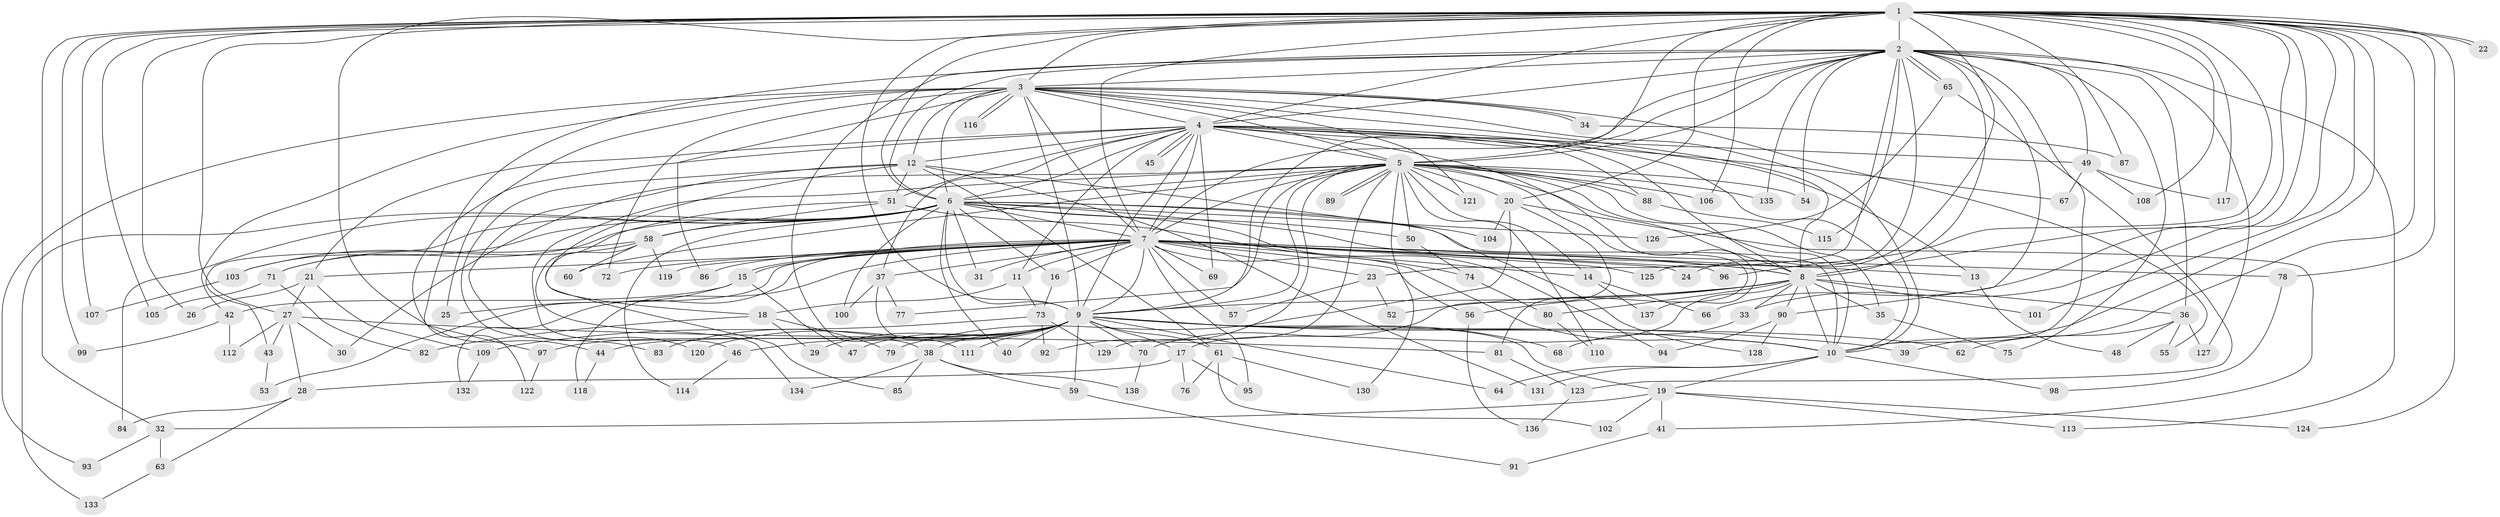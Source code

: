 // coarse degree distribution, {34: 0.009009009009009009, 22: 0.009009009009009009, 19: 0.009009009009009009, 24: 0.009009009009009009, 27: 0.009009009009009009, 23: 0.009009009009009009, 32: 0.009009009009009009, 18: 0.009009009009009009, 29: 0.009009009009009009, 13: 0.009009009009009009, 7: 0.036036036036036036, 9: 0.018018018018018018, 3: 0.15315315315315314, 4: 0.04504504504504504, 6: 0.018018018018018018, 2: 0.5855855855855856, 5: 0.05405405405405406}
// Generated by graph-tools (version 1.1) at 2025/51/02/27/25 19:51:47]
// undirected, 138 vertices, 301 edges
graph export_dot {
graph [start="1"]
  node [color=gray90,style=filled];
  1;
  2;
  3;
  4;
  5;
  6;
  7;
  8;
  9;
  10;
  11;
  12;
  13;
  14;
  15;
  16;
  17;
  18;
  19;
  20;
  21;
  22;
  23;
  24;
  25;
  26;
  27;
  28;
  29;
  30;
  31;
  32;
  33;
  34;
  35;
  36;
  37;
  38;
  39;
  40;
  41;
  42;
  43;
  44;
  45;
  46;
  47;
  48;
  49;
  50;
  51;
  52;
  53;
  54;
  55;
  56;
  57;
  58;
  59;
  60;
  61;
  62;
  63;
  64;
  65;
  66;
  67;
  68;
  69;
  70;
  71;
  72;
  73;
  74;
  75;
  76;
  77;
  78;
  79;
  80;
  81;
  82;
  83;
  84;
  85;
  86;
  87;
  88;
  89;
  90;
  91;
  92;
  93;
  94;
  95;
  96;
  97;
  98;
  99;
  100;
  101;
  102;
  103;
  104;
  105;
  106;
  107;
  108;
  109;
  110;
  111;
  112;
  113;
  114;
  115;
  116;
  117;
  118;
  119;
  120;
  121;
  122;
  123;
  124;
  125;
  126;
  127;
  128;
  129;
  130;
  131;
  132;
  133;
  134;
  135;
  136;
  137;
  138;
  1 -- 2;
  1 -- 3;
  1 -- 4;
  1 -- 5;
  1 -- 6;
  1 -- 7;
  1 -- 8;
  1 -- 9;
  1 -- 10;
  1 -- 20;
  1 -- 22;
  1 -- 22;
  1 -- 24;
  1 -- 26;
  1 -- 27;
  1 -- 32;
  1 -- 33;
  1 -- 39;
  1 -- 44;
  1 -- 66;
  1 -- 78;
  1 -- 87;
  1 -- 96;
  1 -- 99;
  1 -- 101;
  1 -- 105;
  1 -- 106;
  1 -- 107;
  1 -- 108;
  1 -- 117;
  1 -- 124;
  2 -- 3;
  2 -- 4;
  2 -- 5;
  2 -- 6;
  2 -- 7;
  2 -- 8;
  2 -- 9;
  2 -- 10;
  2 -- 23;
  2 -- 36;
  2 -- 38;
  2 -- 49;
  2 -- 54;
  2 -- 65;
  2 -- 65;
  2 -- 75;
  2 -- 90;
  2 -- 97;
  2 -- 113;
  2 -- 115;
  2 -- 125;
  2 -- 127;
  2 -- 135;
  3 -- 4;
  3 -- 5;
  3 -- 6;
  3 -- 7;
  3 -- 8;
  3 -- 9;
  3 -- 10;
  3 -- 12;
  3 -- 25;
  3 -- 34;
  3 -- 34;
  3 -- 42;
  3 -- 55;
  3 -- 72;
  3 -- 86;
  3 -- 93;
  3 -- 116;
  3 -- 116;
  3 -- 121;
  4 -- 5;
  4 -- 6;
  4 -- 7;
  4 -- 8;
  4 -- 9;
  4 -- 10;
  4 -- 11;
  4 -- 12;
  4 -- 13;
  4 -- 21;
  4 -- 37;
  4 -- 45;
  4 -- 45;
  4 -- 49;
  4 -- 51;
  4 -- 67;
  4 -- 69;
  4 -- 88;
  4 -- 122;
  4 -- 137;
  5 -- 6;
  5 -- 7;
  5 -- 8;
  5 -- 9;
  5 -- 10;
  5 -- 14;
  5 -- 20;
  5 -- 30;
  5 -- 35;
  5 -- 46;
  5 -- 50;
  5 -- 54;
  5 -- 60;
  5 -- 77;
  5 -- 81;
  5 -- 88;
  5 -- 89;
  5 -- 89;
  5 -- 92;
  5 -- 106;
  5 -- 110;
  5 -- 121;
  5 -- 129;
  5 -- 130;
  5 -- 135;
  6 -- 7;
  6 -- 8;
  6 -- 9;
  6 -- 10;
  6 -- 16;
  6 -- 31;
  6 -- 40;
  6 -- 43;
  6 -- 50;
  6 -- 58;
  6 -- 71;
  6 -- 84;
  6 -- 94;
  6 -- 100;
  6 -- 103;
  6 -- 104;
  6 -- 114;
  6 -- 126;
  6 -- 133;
  7 -- 8;
  7 -- 9;
  7 -- 10;
  7 -- 11;
  7 -- 13;
  7 -- 14;
  7 -- 15;
  7 -- 15;
  7 -- 16;
  7 -- 21;
  7 -- 23;
  7 -- 24;
  7 -- 31;
  7 -- 37;
  7 -- 53;
  7 -- 56;
  7 -- 57;
  7 -- 69;
  7 -- 72;
  7 -- 78;
  7 -- 86;
  7 -- 95;
  7 -- 96;
  7 -- 118;
  7 -- 119;
  7 -- 125;
  7 -- 132;
  8 -- 9;
  8 -- 10;
  8 -- 17;
  8 -- 33;
  8 -- 35;
  8 -- 36;
  8 -- 52;
  8 -- 56;
  8 -- 80;
  8 -- 90;
  8 -- 101;
  9 -- 10;
  9 -- 17;
  9 -- 19;
  9 -- 29;
  9 -- 38;
  9 -- 39;
  9 -- 40;
  9 -- 44;
  9 -- 46;
  9 -- 47;
  9 -- 59;
  9 -- 61;
  9 -- 62;
  9 -- 64;
  9 -- 68;
  9 -- 70;
  9 -- 83;
  9 -- 97;
  9 -- 111;
  9 -- 120;
  10 -- 19;
  10 -- 64;
  10 -- 98;
  10 -- 131;
  11 -- 18;
  11 -- 73;
  12 -- 18;
  12 -- 51;
  12 -- 61;
  12 -- 83;
  12 -- 120;
  12 -- 128;
  12 -- 131;
  13 -- 48;
  14 -- 66;
  14 -- 137;
  15 -- 25;
  15 -- 42;
  15 -- 47;
  16 -- 73;
  17 -- 28;
  17 -- 76;
  17 -- 95;
  18 -- 29;
  18 -- 79;
  18 -- 82;
  19 -- 32;
  19 -- 41;
  19 -- 102;
  19 -- 113;
  19 -- 124;
  20 -- 41;
  20 -- 70;
  20 -- 79;
  20 -- 104;
  21 -- 26;
  21 -- 27;
  21 -- 109;
  23 -- 52;
  23 -- 57;
  27 -- 28;
  27 -- 30;
  27 -- 43;
  27 -- 81;
  27 -- 112;
  28 -- 63;
  28 -- 84;
  32 -- 63;
  32 -- 93;
  33 -- 68;
  34 -- 87;
  35 -- 75;
  36 -- 48;
  36 -- 55;
  36 -- 62;
  36 -- 127;
  37 -- 77;
  37 -- 100;
  37 -- 111;
  38 -- 59;
  38 -- 85;
  38 -- 134;
  38 -- 138;
  41 -- 91;
  42 -- 99;
  42 -- 112;
  43 -- 53;
  44 -- 118;
  46 -- 114;
  49 -- 67;
  49 -- 108;
  49 -- 117;
  50 -- 74;
  51 -- 58;
  51 -- 74;
  51 -- 134;
  56 -- 136;
  58 -- 60;
  58 -- 71;
  58 -- 85;
  58 -- 103;
  58 -- 119;
  59 -- 91;
  61 -- 76;
  61 -- 102;
  61 -- 130;
  63 -- 133;
  65 -- 123;
  65 -- 126;
  70 -- 138;
  71 -- 82;
  71 -- 105;
  73 -- 92;
  73 -- 109;
  73 -- 129;
  74 -- 80;
  78 -- 98;
  80 -- 110;
  81 -- 123;
  88 -- 115;
  90 -- 94;
  90 -- 128;
  97 -- 122;
  103 -- 107;
  109 -- 132;
  123 -- 136;
}
